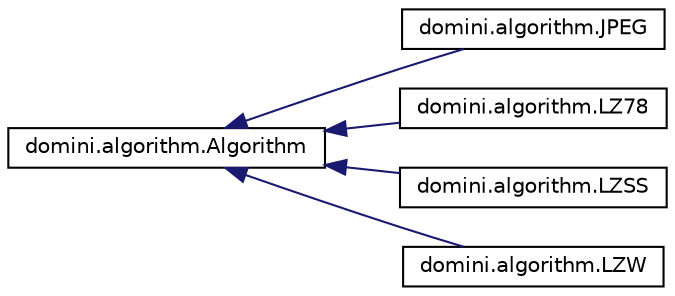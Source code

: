 digraph "Graphical Class Hierarchy"
{
  edge [fontname="Helvetica",fontsize="10",labelfontname="Helvetica",labelfontsize="10"];
  node [fontname="Helvetica",fontsize="10",shape=record];
  rankdir="LR";
  Node0 [label="domini.algorithm.Algorithm",height=0.2,width=0.4,color="black", fillcolor="white", style="filled",URL="$classdomini_1_1algorithm_1_1Algorithm.html",tooltip="Classe de Algorithm És la superclasse de tots els algoritmes ce compressió: JPEG, LZ78..."];
  Node0 -> Node1 [dir="back",color="midnightblue",fontsize="10",style="solid",fontname="Helvetica"];
  Node1 [label="domini.algorithm.JPEG",height=0.2,width=0.4,color="black", fillcolor="white", style="filled",URL="$classdomini_1_1algorithm_1_1JPEG.html",tooltip="Compressió i descompressió pel mètode JPEG. "];
  Node0 -> Node2 [dir="back",color="midnightblue",fontsize="10",style="solid",fontname="Helvetica"];
  Node2 [label="domini.algorithm.LZ78",height=0.2,width=0.4,color="black", fillcolor="white", style="filled",URL="$classdomini_1_1algorithm_1_1LZ78.html",tooltip="Compressió i descompressió pel mètode LZ78. "];
  Node0 -> Node3 [dir="back",color="midnightblue",fontsize="10",style="solid",fontname="Helvetica"];
  Node3 [label="domini.algorithm.LZSS",height=0.2,width=0.4,color="black", fillcolor="white", style="filled",URL="$classdomini_1_1algorithm_1_1LZSS.html",tooltip="Aquesta és la classe del algoritme LZSS. "];
  Node0 -> Node4 [dir="back",color="midnightblue",fontsize="10",style="solid",fontname="Helvetica"];
  Node4 [label="domini.algorithm.LZW",height=0.2,width=0.4,color="black", fillcolor="white", style="filled",URL="$classdomini_1_1algorithm_1_1LZW.html",tooltip="Compressió i descompressió pel mètode LZW. "];
}

